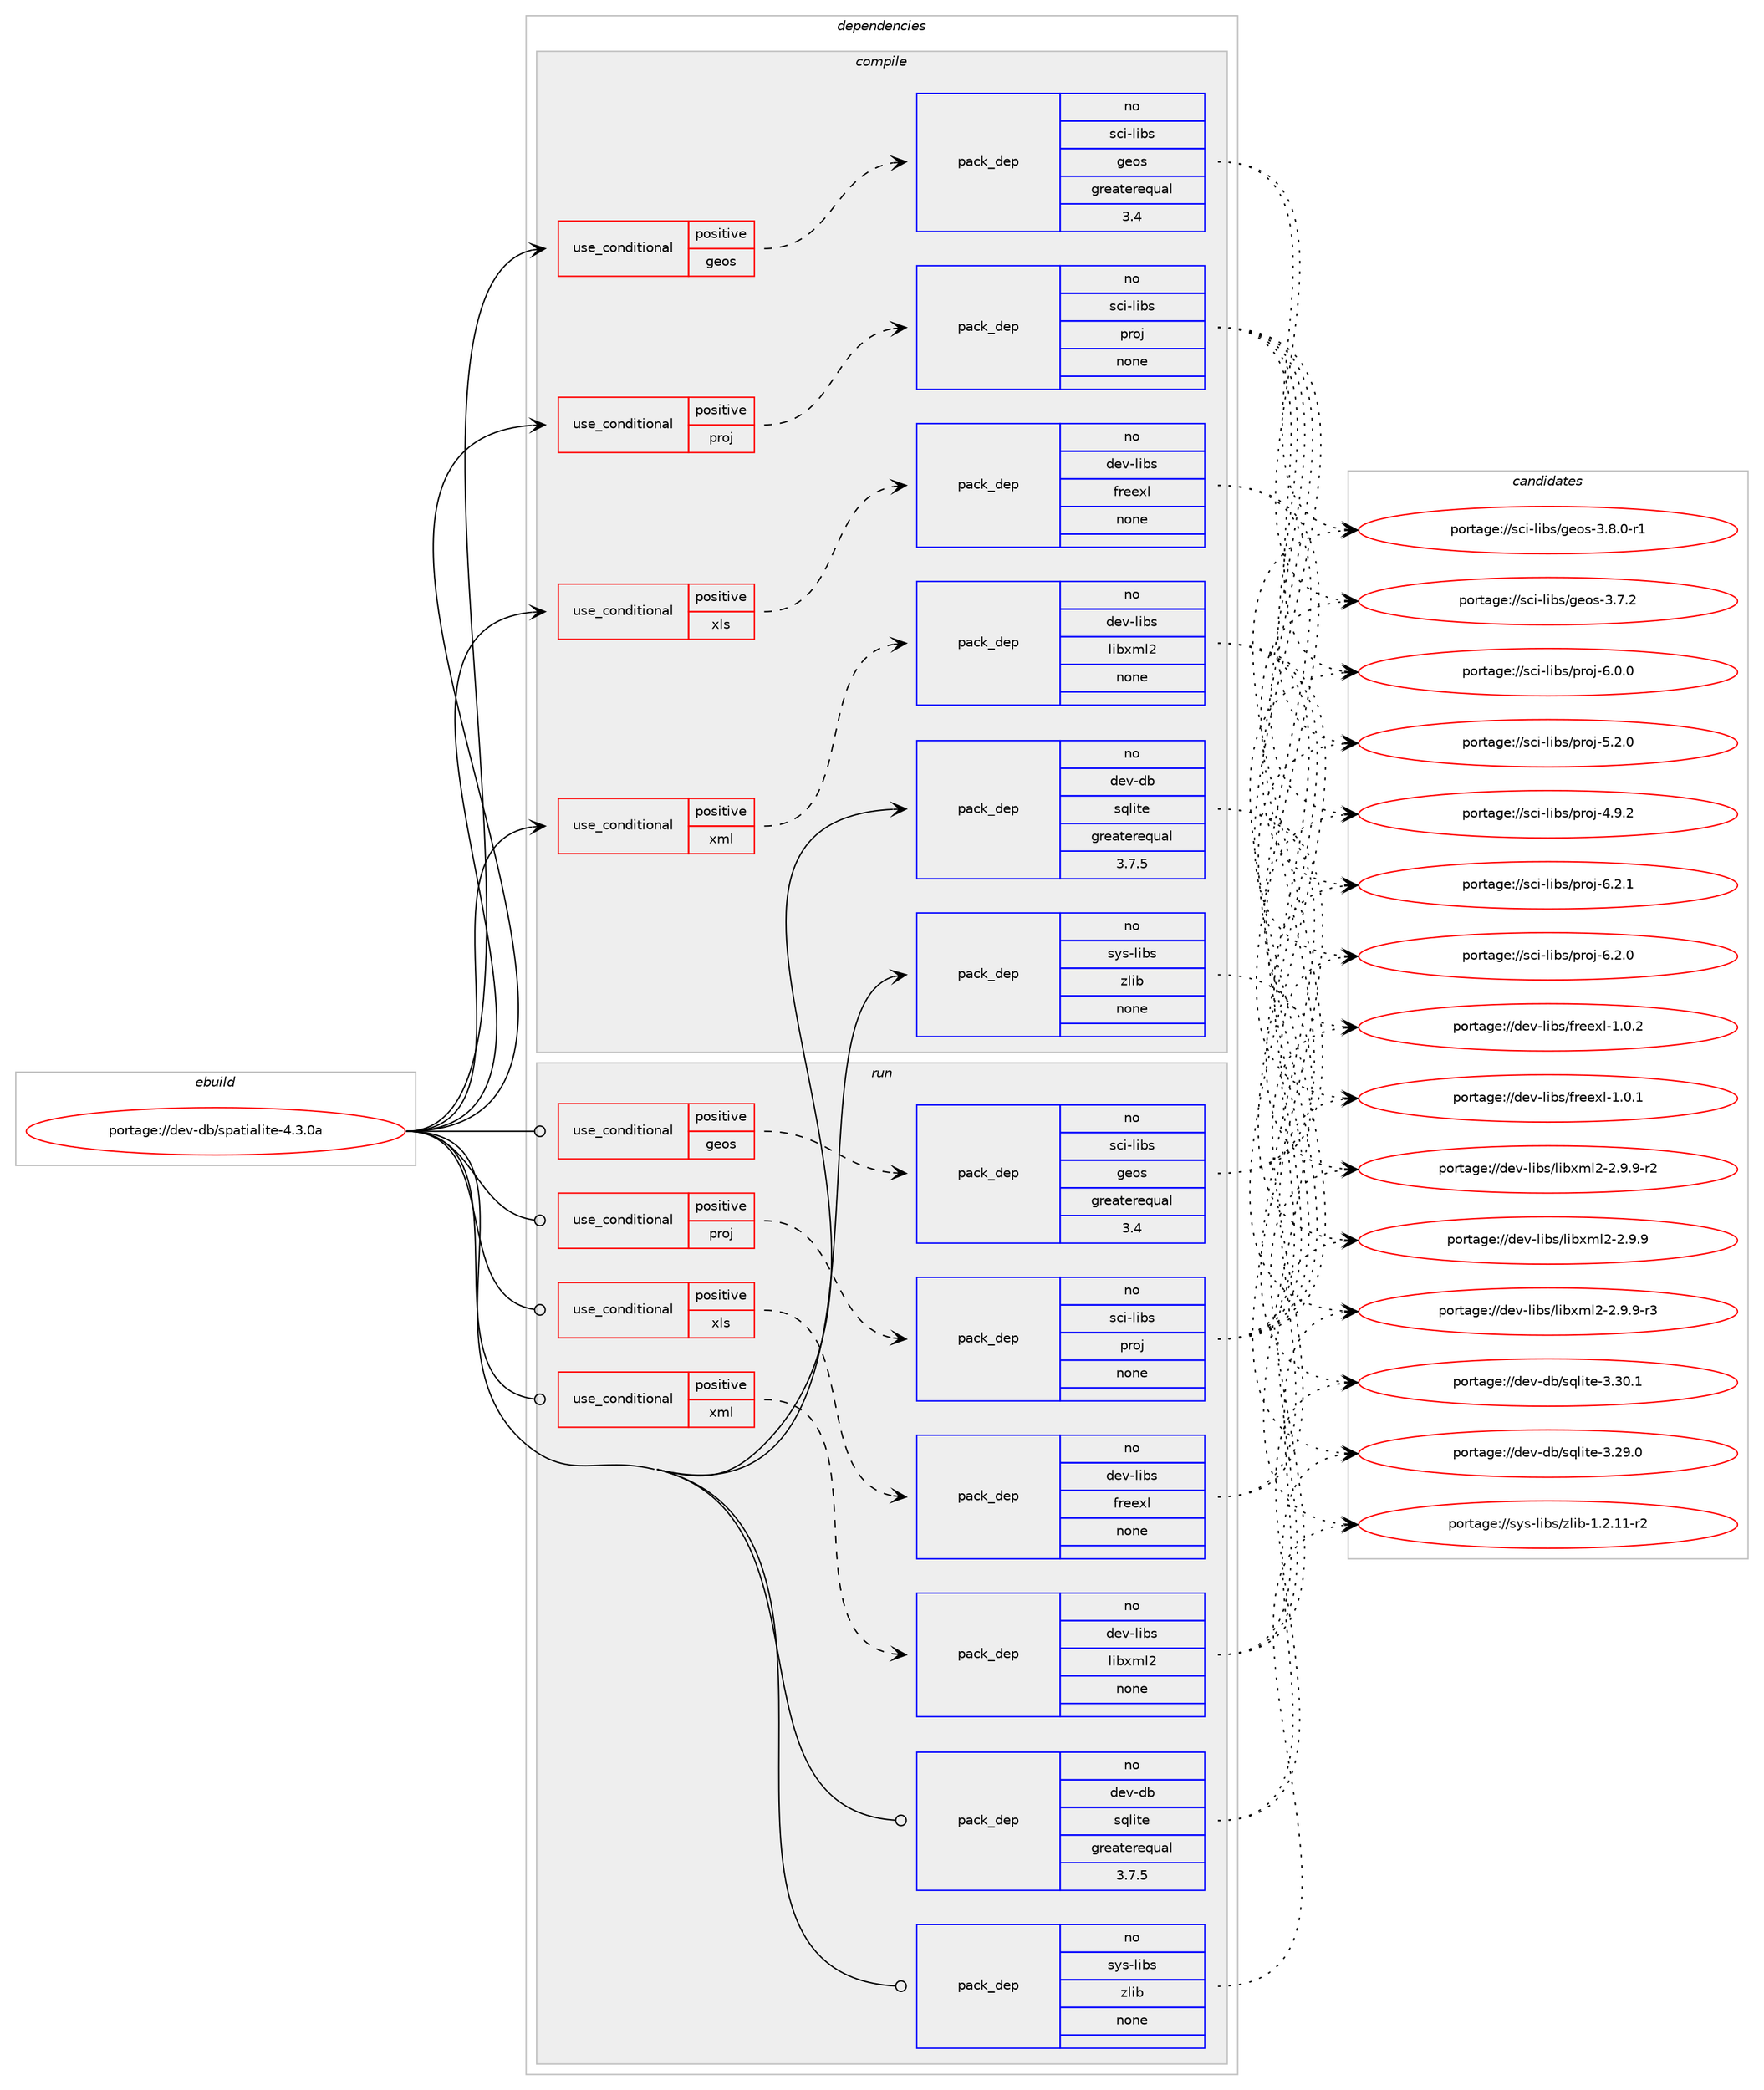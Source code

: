 digraph prolog {

# *************
# Graph options
# *************

newrank=true;
concentrate=true;
compound=true;
graph [rankdir=LR,fontname=Helvetica,fontsize=10,ranksep=1.5];#, ranksep=2.5, nodesep=0.2];
edge  [arrowhead=vee];
node  [fontname=Helvetica,fontsize=10];

# **********
# The ebuild
# **********

subgraph cluster_leftcol {
color=gray;
rank=same;
label=<<i>ebuild</i>>;
id [label="portage://dev-db/spatialite-4.3.0a", color=red, width=4, href="../dev-db/spatialite-4.3.0a.svg"];
}

# ****************
# The dependencies
# ****************

subgraph cluster_midcol {
color=gray;
label=<<i>dependencies</i>>;
subgraph cluster_compile {
fillcolor="#eeeeee";
style=filled;
label=<<i>compile</i>>;
subgraph cond135860 {
dependency576783 [label=<<TABLE BORDER="0" CELLBORDER="1" CELLSPACING="0" CELLPADDING="4"><TR><TD ROWSPAN="3" CELLPADDING="10">use_conditional</TD></TR><TR><TD>positive</TD></TR><TR><TD>geos</TD></TR></TABLE>>, shape=none, color=red];
subgraph pack433745 {
dependency576784 [label=<<TABLE BORDER="0" CELLBORDER="1" CELLSPACING="0" CELLPADDING="4" WIDTH="220"><TR><TD ROWSPAN="6" CELLPADDING="30">pack_dep</TD></TR><TR><TD WIDTH="110">no</TD></TR><TR><TD>sci-libs</TD></TR><TR><TD>geos</TD></TR><TR><TD>greaterequal</TD></TR><TR><TD>3.4</TD></TR></TABLE>>, shape=none, color=blue];
}
dependency576783:e -> dependency576784:w [weight=20,style="dashed",arrowhead="vee"];
}
id:e -> dependency576783:w [weight=20,style="solid",arrowhead="vee"];
subgraph cond135861 {
dependency576785 [label=<<TABLE BORDER="0" CELLBORDER="1" CELLSPACING="0" CELLPADDING="4"><TR><TD ROWSPAN="3" CELLPADDING="10">use_conditional</TD></TR><TR><TD>positive</TD></TR><TR><TD>proj</TD></TR></TABLE>>, shape=none, color=red];
subgraph pack433746 {
dependency576786 [label=<<TABLE BORDER="0" CELLBORDER="1" CELLSPACING="0" CELLPADDING="4" WIDTH="220"><TR><TD ROWSPAN="6" CELLPADDING="30">pack_dep</TD></TR><TR><TD WIDTH="110">no</TD></TR><TR><TD>sci-libs</TD></TR><TR><TD>proj</TD></TR><TR><TD>none</TD></TR><TR><TD></TD></TR></TABLE>>, shape=none, color=blue];
}
dependency576785:e -> dependency576786:w [weight=20,style="dashed",arrowhead="vee"];
}
id:e -> dependency576785:w [weight=20,style="solid",arrowhead="vee"];
subgraph cond135862 {
dependency576787 [label=<<TABLE BORDER="0" CELLBORDER="1" CELLSPACING="0" CELLPADDING="4"><TR><TD ROWSPAN="3" CELLPADDING="10">use_conditional</TD></TR><TR><TD>positive</TD></TR><TR><TD>xls</TD></TR></TABLE>>, shape=none, color=red];
subgraph pack433747 {
dependency576788 [label=<<TABLE BORDER="0" CELLBORDER="1" CELLSPACING="0" CELLPADDING="4" WIDTH="220"><TR><TD ROWSPAN="6" CELLPADDING="30">pack_dep</TD></TR><TR><TD WIDTH="110">no</TD></TR><TR><TD>dev-libs</TD></TR><TR><TD>freexl</TD></TR><TR><TD>none</TD></TR><TR><TD></TD></TR></TABLE>>, shape=none, color=blue];
}
dependency576787:e -> dependency576788:w [weight=20,style="dashed",arrowhead="vee"];
}
id:e -> dependency576787:w [weight=20,style="solid",arrowhead="vee"];
subgraph cond135863 {
dependency576789 [label=<<TABLE BORDER="0" CELLBORDER="1" CELLSPACING="0" CELLPADDING="4"><TR><TD ROWSPAN="3" CELLPADDING="10">use_conditional</TD></TR><TR><TD>positive</TD></TR><TR><TD>xml</TD></TR></TABLE>>, shape=none, color=red];
subgraph pack433748 {
dependency576790 [label=<<TABLE BORDER="0" CELLBORDER="1" CELLSPACING="0" CELLPADDING="4" WIDTH="220"><TR><TD ROWSPAN="6" CELLPADDING="30">pack_dep</TD></TR><TR><TD WIDTH="110">no</TD></TR><TR><TD>dev-libs</TD></TR><TR><TD>libxml2</TD></TR><TR><TD>none</TD></TR><TR><TD></TD></TR></TABLE>>, shape=none, color=blue];
}
dependency576789:e -> dependency576790:w [weight=20,style="dashed",arrowhead="vee"];
}
id:e -> dependency576789:w [weight=20,style="solid",arrowhead="vee"];
subgraph pack433749 {
dependency576791 [label=<<TABLE BORDER="0" CELLBORDER="1" CELLSPACING="0" CELLPADDING="4" WIDTH="220"><TR><TD ROWSPAN="6" CELLPADDING="30">pack_dep</TD></TR><TR><TD WIDTH="110">no</TD></TR><TR><TD>dev-db</TD></TR><TR><TD>sqlite</TD></TR><TR><TD>greaterequal</TD></TR><TR><TD>3.7.5</TD></TR></TABLE>>, shape=none, color=blue];
}
id:e -> dependency576791:w [weight=20,style="solid",arrowhead="vee"];
subgraph pack433750 {
dependency576792 [label=<<TABLE BORDER="0" CELLBORDER="1" CELLSPACING="0" CELLPADDING="4" WIDTH="220"><TR><TD ROWSPAN="6" CELLPADDING="30">pack_dep</TD></TR><TR><TD WIDTH="110">no</TD></TR><TR><TD>sys-libs</TD></TR><TR><TD>zlib</TD></TR><TR><TD>none</TD></TR><TR><TD></TD></TR></TABLE>>, shape=none, color=blue];
}
id:e -> dependency576792:w [weight=20,style="solid",arrowhead="vee"];
}
subgraph cluster_compileandrun {
fillcolor="#eeeeee";
style=filled;
label=<<i>compile and run</i>>;
}
subgraph cluster_run {
fillcolor="#eeeeee";
style=filled;
label=<<i>run</i>>;
subgraph cond135864 {
dependency576793 [label=<<TABLE BORDER="0" CELLBORDER="1" CELLSPACING="0" CELLPADDING="4"><TR><TD ROWSPAN="3" CELLPADDING="10">use_conditional</TD></TR><TR><TD>positive</TD></TR><TR><TD>geos</TD></TR></TABLE>>, shape=none, color=red];
subgraph pack433751 {
dependency576794 [label=<<TABLE BORDER="0" CELLBORDER="1" CELLSPACING="0" CELLPADDING="4" WIDTH="220"><TR><TD ROWSPAN="6" CELLPADDING="30">pack_dep</TD></TR><TR><TD WIDTH="110">no</TD></TR><TR><TD>sci-libs</TD></TR><TR><TD>geos</TD></TR><TR><TD>greaterequal</TD></TR><TR><TD>3.4</TD></TR></TABLE>>, shape=none, color=blue];
}
dependency576793:e -> dependency576794:w [weight=20,style="dashed",arrowhead="vee"];
}
id:e -> dependency576793:w [weight=20,style="solid",arrowhead="odot"];
subgraph cond135865 {
dependency576795 [label=<<TABLE BORDER="0" CELLBORDER="1" CELLSPACING="0" CELLPADDING="4"><TR><TD ROWSPAN="3" CELLPADDING="10">use_conditional</TD></TR><TR><TD>positive</TD></TR><TR><TD>proj</TD></TR></TABLE>>, shape=none, color=red];
subgraph pack433752 {
dependency576796 [label=<<TABLE BORDER="0" CELLBORDER="1" CELLSPACING="0" CELLPADDING="4" WIDTH="220"><TR><TD ROWSPAN="6" CELLPADDING="30">pack_dep</TD></TR><TR><TD WIDTH="110">no</TD></TR><TR><TD>sci-libs</TD></TR><TR><TD>proj</TD></TR><TR><TD>none</TD></TR><TR><TD></TD></TR></TABLE>>, shape=none, color=blue];
}
dependency576795:e -> dependency576796:w [weight=20,style="dashed",arrowhead="vee"];
}
id:e -> dependency576795:w [weight=20,style="solid",arrowhead="odot"];
subgraph cond135866 {
dependency576797 [label=<<TABLE BORDER="0" CELLBORDER="1" CELLSPACING="0" CELLPADDING="4"><TR><TD ROWSPAN="3" CELLPADDING="10">use_conditional</TD></TR><TR><TD>positive</TD></TR><TR><TD>xls</TD></TR></TABLE>>, shape=none, color=red];
subgraph pack433753 {
dependency576798 [label=<<TABLE BORDER="0" CELLBORDER="1" CELLSPACING="0" CELLPADDING="4" WIDTH="220"><TR><TD ROWSPAN="6" CELLPADDING="30">pack_dep</TD></TR><TR><TD WIDTH="110">no</TD></TR><TR><TD>dev-libs</TD></TR><TR><TD>freexl</TD></TR><TR><TD>none</TD></TR><TR><TD></TD></TR></TABLE>>, shape=none, color=blue];
}
dependency576797:e -> dependency576798:w [weight=20,style="dashed",arrowhead="vee"];
}
id:e -> dependency576797:w [weight=20,style="solid",arrowhead="odot"];
subgraph cond135867 {
dependency576799 [label=<<TABLE BORDER="0" CELLBORDER="1" CELLSPACING="0" CELLPADDING="4"><TR><TD ROWSPAN="3" CELLPADDING="10">use_conditional</TD></TR><TR><TD>positive</TD></TR><TR><TD>xml</TD></TR></TABLE>>, shape=none, color=red];
subgraph pack433754 {
dependency576800 [label=<<TABLE BORDER="0" CELLBORDER="1" CELLSPACING="0" CELLPADDING="4" WIDTH="220"><TR><TD ROWSPAN="6" CELLPADDING="30">pack_dep</TD></TR><TR><TD WIDTH="110">no</TD></TR><TR><TD>dev-libs</TD></TR><TR><TD>libxml2</TD></TR><TR><TD>none</TD></TR><TR><TD></TD></TR></TABLE>>, shape=none, color=blue];
}
dependency576799:e -> dependency576800:w [weight=20,style="dashed",arrowhead="vee"];
}
id:e -> dependency576799:w [weight=20,style="solid",arrowhead="odot"];
subgraph pack433755 {
dependency576801 [label=<<TABLE BORDER="0" CELLBORDER="1" CELLSPACING="0" CELLPADDING="4" WIDTH="220"><TR><TD ROWSPAN="6" CELLPADDING="30">pack_dep</TD></TR><TR><TD WIDTH="110">no</TD></TR><TR><TD>dev-db</TD></TR><TR><TD>sqlite</TD></TR><TR><TD>greaterequal</TD></TR><TR><TD>3.7.5</TD></TR></TABLE>>, shape=none, color=blue];
}
id:e -> dependency576801:w [weight=20,style="solid",arrowhead="odot"];
subgraph pack433756 {
dependency576802 [label=<<TABLE BORDER="0" CELLBORDER="1" CELLSPACING="0" CELLPADDING="4" WIDTH="220"><TR><TD ROWSPAN="6" CELLPADDING="30">pack_dep</TD></TR><TR><TD WIDTH="110">no</TD></TR><TR><TD>sys-libs</TD></TR><TR><TD>zlib</TD></TR><TR><TD>none</TD></TR><TR><TD></TD></TR></TABLE>>, shape=none, color=blue];
}
id:e -> dependency576802:w [weight=20,style="solid",arrowhead="odot"];
}
}

# **************
# The candidates
# **************

subgraph cluster_choices {
rank=same;
color=gray;
label=<<i>candidates</i>>;

subgraph choice433745 {
color=black;
nodesep=1;
choice115991054510810598115471031011111154551465646484511449 [label="portage://sci-libs/geos-3.8.0-r1", color=red, width=4,href="../sci-libs/geos-3.8.0-r1.svg"];
choice11599105451081059811547103101111115455146554650 [label="portage://sci-libs/geos-3.7.2", color=red, width=4,href="../sci-libs/geos-3.7.2.svg"];
dependency576784:e -> choice115991054510810598115471031011111154551465646484511449:w [style=dotted,weight="100"];
dependency576784:e -> choice11599105451081059811547103101111115455146554650:w [style=dotted,weight="100"];
}
subgraph choice433746 {
color=black;
nodesep=1;
choice11599105451081059811547112114111106455446504649 [label="portage://sci-libs/proj-6.2.1", color=red, width=4,href="../sci-libs/proj-6.2.1.svg"];
choice11599105451081059811547112114111106455446504648 [label="portage://sci-libs/proj-6.2.0", color=red, width=4,href="../sci-libs/proj-6.2.0.svg"];
choice11599105451081059811547112114111106455446484648 [label="portage://sci-libs/proj-6.0.0", color=red, width=4,href="../sci-libs/proj-6.0.0.svg"];
choice11599105451081059811547112114111106455346504648 [label="portage://sci-libs/proj-5.2.0", color=red, width=4,href="../sci-libs/proj-5.2.0.svg"];
choice11599105451081059811547112114111106455246574650 [label="portage://sci-libs/proj-4.9.2", color=red, width=4,href="../sci-libs/proj-4.9.2.svg"];
dependency576786:e -> choice11599105451081059811547112114111106455446504649:w [style=dotted,weight="100"];
dependency576786:e -> choice11599105451081059811547112114111106455446504648:w [style=dotted,weight="100"];
dependency576786:e -> choice11599105451081059811547112114111106455446484648:w [style=dotted,weight="100"];
dependency576786:e -> choice11599105451081059811547112114111106455346504648:w [style=dotted,weight="100"];
dependency576786:e -> choice11599105451081059811547112114111106455246574650:w [style=dotted,weight="100"];
}
subgraph choice433747 {
color=black;
nodesep=1;
choice100101118451081059811547102114101101120108454946484650 [label="portage://dev-libs/freexl-1.0.2", color=red, width=4,href="../dev-libs/freexl-1.0.2.svg"];
choice100101118451081059811547102114101101120108454946484649 [label="portage://dev-libs/freexl-1.0.1", color=red, width=4,href="../dev-libs/freexl-1.0.1.svg"];
dependency576788:e -> choice100101118451081059811547102114101101120108454946484650:w [style=dotted,weight="100"];
dependency576788:e -> choice100101118451081059811547102114101101120108454946484649:w [style=dotted,weight="100"];
}
subgraph choice433748 {
color=black;
nodesep=1;
choice10010111845108105981154710810598120109108504550465746574511451 [label="portage://dev-libs/libxml2-2.9.9-r3", color=red, width=4,href="../dev-libs/libxml2-2.9.9-r3.svg"];
choice10010111845108105981154710810598120109108504550465746574511450 [label="portage://dev-libs/libxml2-2.9.9-r2", color=red, width=4,href="../dev-libs/libxml2-2.9.9-r2.svg"];
choice1001011184510810598115471081059812010910850455046574657 [label="portage://dev-libs/libxml2-2.9.9", color=red, width=4,href="../dev-libs/libxml2-2.9.9.svg"];
dependency576790:e -> choice10010111845108105981154710810598120109108504550465746574511451:w [style=dotted,weight="100"];
dependency576790:e -> choice10010111845108105981154710810598120109108504550465746574511450:w [style=dotted,weight="100"];
dependency576790:e -> choice1001011184510810598115471081059812010910850455046574657:w [style=dotted,weight="100"];
}
subgraph choice433749 {
color=black;
nodesep=1;
choice10010111845100984711511310810511610145514651484649 [label="portage://dev-db/sqlite-3.30.1", color=red, width=4,href="../dev-db/sqlite-3.30.1.svg"];
choice10010111845100984711511310810511610145514650574648 [label="portage://dev-db/sqlite-3.29.0", color=red, width=4,href="../dev-db/sqlite-3.29.0.svg"];
dependency576791:e -> choice10010111845100984711511310810511610145514651484649:w [style=dotted,weight="100"];
dependency576791:e -> choice10010111845100984711511310810511610145514650574648:w [style=dotted,weight="100"];
}
subgraph choice433750 {
color=black;
nodesep=1;
choice11512111545108105981154712210810598454946504649494511450 [label="portage://sys-libs/zlib-1.2.11-r2", color=red, width=4,href="../sys-libs/zlib-1.2.11-r2.svg"];
dependency576792:e -> choice11512111545108105981154712210810598454946504649494511450:w [style=dotted,weight="100"];
}
subgraph choice433751 {
color=black;
nodesep=1;
choice115991054510810598115471031011111154551465646484511449 [label="portage://sci-libs/geos-3.8.0-r1", color=red, width=4,href="../sci-libs/geos-3.8.0-r1.svg"];
choice11599105451081059811547103101111115455146554650 [label="portage://sci-libs/geos-3.7.2", color=red, width=4,href="../sci-libs/geos-3.7.2.svg"];
dependency576794:e -> choice115991054510810598115471031011111154551465646484511449:w [style=dotted,weight="100"];
dependency576794:e -> choice11599105451081059811547103101111115455146554650:w [style=dotted,weight="100"];
}
subgraph choice433752 {
color=black;
nodesep=1;
choice11599105451081059811547112114111106455446504649 [label="portage://sci-libs/proj-6.2.1", color=red, width=4,href="../sci-libs/proj-6.2.1.svg"];
choice11599105451081059811547112114111106455446504648 [label="portage://sci-libs/proj-6.2.0", color=red, width=4,href="../sci-libs/proj-6.2.0.svg"];
choice11599105451081059811547112114111106455446484648 [label="portage://sci-libs/proj-6.0.0", color=red, width=4,href="../sci-libs/proj-6.0.0.svg"];
choice11599105451081059811547112114111106455346504648 [label="portage://sci-libs/proj-5.2.0", color=red, width=4,href="../sci-libs/proj-5.2.0.svg"];
choice11599105451081059811547112114111106455246574650 [label="portage://sci-libs/proj-4.9.2", color=red, width=4,href="../sci-libs/proj-4.9.2.svg"];
dependency576796:e -> choice11599105451081059811547112114111106455446504649:w [style=dotted,weight="100"];
dependency576796:e -> choice11599105451081059811547112114111106455446504648:w [style=dotted,weight="100"];
dependency576796:e -> choice11599105451081059811547112114111106455446484648:w [style=dotted,weight="100"];
dependency576796:e -> choice11599105451081059811547112114111106455346504648:w [style=dotted,weight="100"];
dependency576796:e -> choice11599105451081059811547112114111106455246574650:w [style=dotted,weight="100"];
}
subgraph choice433753 {
color=black;
nodesep=1;
choice100101118451081059811547102114101101120108454946484650 [label="portage://dev-libs/freexl-1.0.2", color=red, width=4,href="../dev-libs/freexl-1.0.2.svg"];
choice100101118451081059811547102114101101120108454946484649 [label="portage://dev-libs/freexl-1.0.1", color=red, width=4,href="../dev-libs/freexl-1.0.1.svg"];
dependency576798:e -> choice100101118451081059811547102114101101120108454946484650:w [style=dotted,weight="100"];
dependency576798:e -> choice100101118451081059811547102114101101120108454946484649:w [style=dotted,weight="100"];
}
subgraph choice433754 {
color=black;
nodesep=1;
choice10010111845108105981154710810598120109108504550465746574511451 [label="portage://dev-libs/libxml2-2.9.9-r3", color=red, width=4,href="../dev-libs/libxml2-2.9.9-r3.svg"];
choice10010111845108105981154710810598120109108504550465746574511450 [label="portage://dev-libs/libxml2-2.9.9-r2", color=red, width=4,href="../dev-libs/libxml2-2.9.9-r2.svg"];
choice1001011184510810598115471081059812010910850455046574657 [label="portage://dev-libs/libxml2-2.9.9", color=red, width=4,href="../dev-libs/libxml2-2.9.9.svg"];
dependency576800:e -> choice10010111845108105981154710810598120109108504550465746574511451:w [style=dotted,weight="100"];
dependency576800:e -> choice10010111845108105981154710810598120109108504550465746574511450:w [style=dotted,weight="100"];
dependency576800:e -> choice1001011184510810598115471081059812010910850455046574657:w [style=dotted,weight="100"];
}
subgraph choice433755 {
color=black;
nodesep=1;
choice10010111845100984711511310810511610145514651484649 [label="portage://dev-db/sqlite-3.30.1", color=red, width=4,href="../dev-db/sqlite-3.30.1.svg"];
choice10010111845100984711511310810511610145514650574648 [label="portage://dev-db/sqlite-3.29.0", color=red, width=4,href="../dev-db/sqlite-3.29.0.svg"];
dependency576801:e -> choice10010111845100984711511310810511610145514651484649:w [style=dotted,weight="100"];
dependency576801:e -> choice10010111845100984711511310810511610145514650574648:w [style=dotted,weight="100"];
}
subgraph choice433756 {
color=black;
nodesep=1;
choice11512111545108105981154712210810598454946504649494511450 [label="portage://sys-libs/zlib-1.2.11-r2", color=red, width=4,href="../sys-libs/zlib-1.2.11-r2.svg"];
dependency576802:e -> choice11512111545108105981154712210810598454946504649494511450:w [style=dotted,weight="100"];
}
}

}
